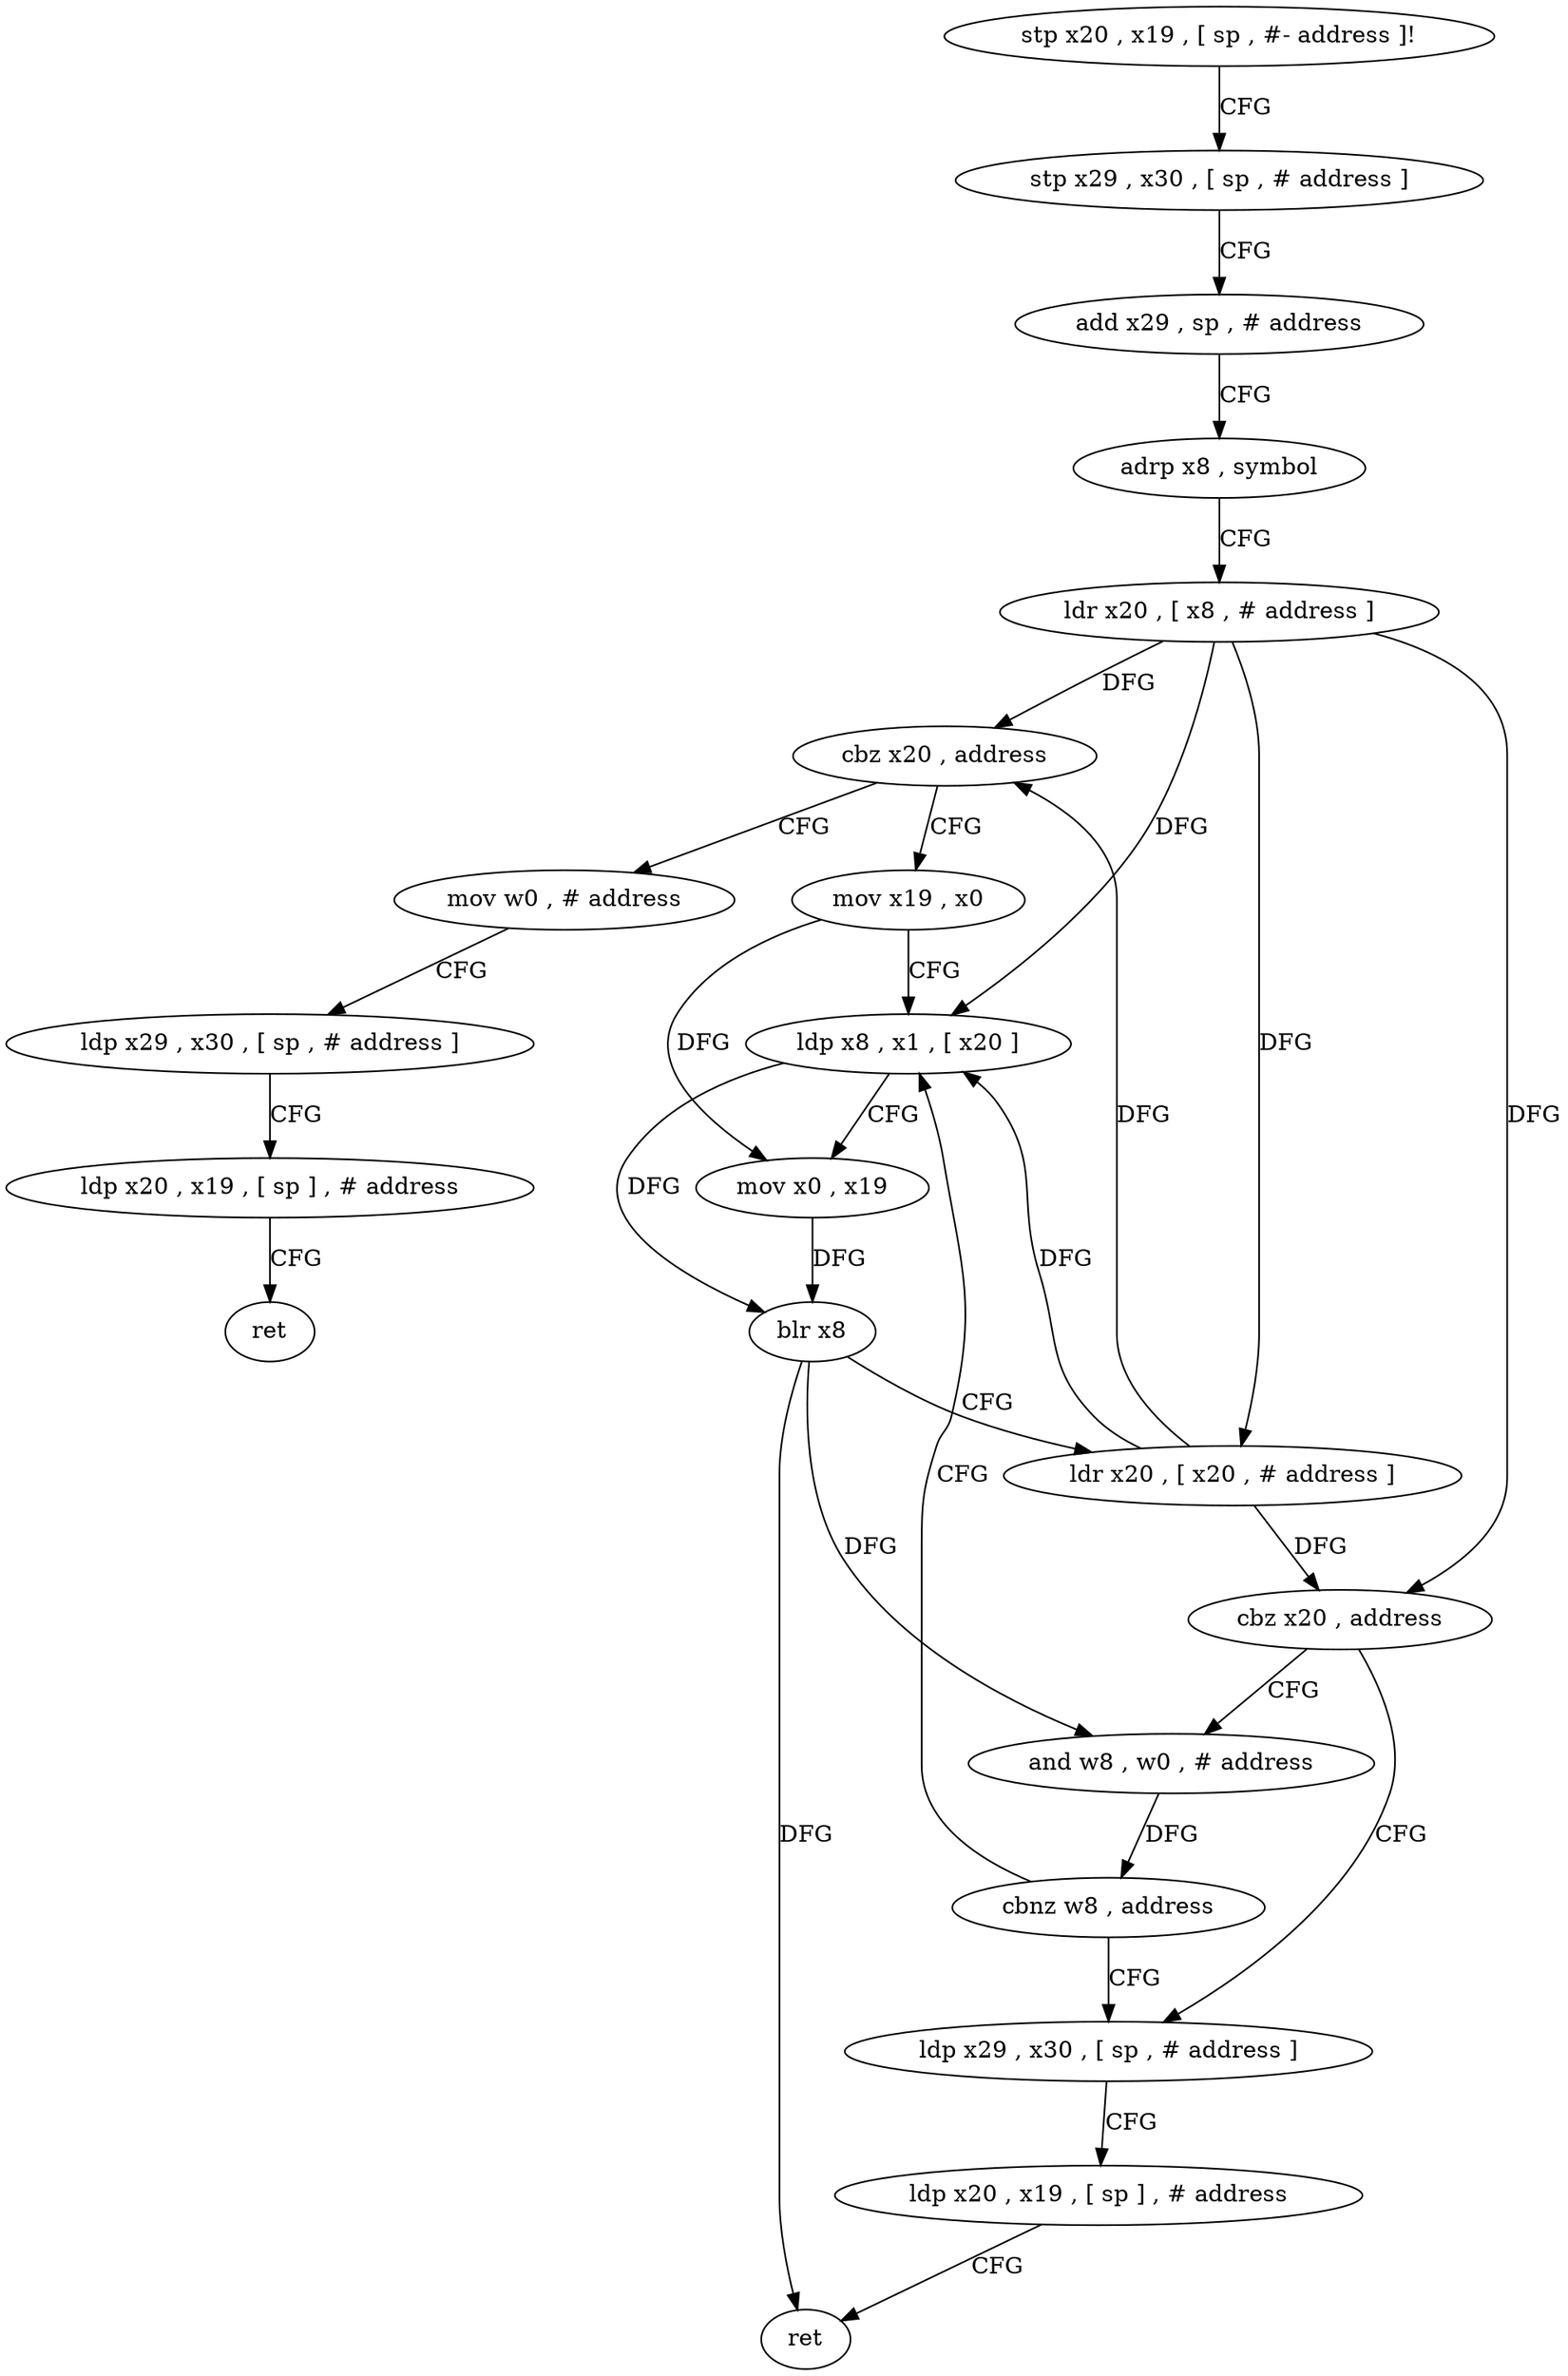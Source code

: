 digraph "func" {
"4212900" [label = "stp x20 , x19 , [ sp , #- address ]!" ]
"4212904" [label = "stp x29 , x30 , [ sp , # address ]" ]
"4212908" [label = "add x29 , sp , # address" ]
"4212912" [label = "adrp x8 , symbol" ]
"4212916" [label = "ldr x20 , [ x8 , # address ]" ]
"4212920" [label = "cbz x20 , address" ]
"4212968" [label = "mov w0 , # address" ]
"4212924" [label = "mov x19 , x0" ]
"4212972" [label = "ldp x29 , x30 , [ sp , # address ]" ]
"4212976" [label = "ldp x20 , x19 , [ sp ] , # address" ]
"4212980" [label = "ret" ]
"4212928" [label = "ldp x8 , x1 , [ x20 ]" ]
"4212956" [label = "ldp x29 , x30 , [ sp , # address ]" ]
"4212960" [label = "ldp x20 , x19 , [ sp ] , # address" ]
"4212964" [label = "ret" ]
"4212948" [label = "and w8 , w0 , # address" ]
"4212952" [label = "cbnz w8 , address" ]
"4212932" [label = "mov x0 , x19" ]
"4212936" [label = "blr x8" ]
"4212940" [label = "ldr x20 , [ x20 , # address ]" ]
"4212944" [label = "cbz x20 , address" ]
"4212900" -> "4212904" [ label = "CFG" ]
"4212904" -> "4212908" [ label = "CFG" ]
"4212908" -> "4212912" [ label = "CFG" ]
"4212912" -> "4212916" [ label = "CFG" ]
"4212916" -> "4212920" [ label = "DFG" ]
"4212916" -> "4212928" [ label = "DFG" ]
"4212916" -> "4212940" [ label = "DFG" ]
"4212916" -> "4212944" [ label = "DFG" ]
"4212920" -> "4212968" [ label = "CFG" ]
"4212920" -> "4212924" [ label = "CFG" ]
"4212968" -> "4212972" [ label = "CFG" ]
"4212924" -> "4212928" [ label = "CFG" ]
"4212924" -> "4212932" [ label = "DFG" ]
"4212972" -> "4212976" [ label = "CFG" ]
"4212976" -> "4212980" [ label = "CFG" ]
"4212928" -> "4212932" [ label = "CFG" ]
"4212928" -> "4212936" [ label = "DFG" ]
"4212956" -> "4212960" [ label = "CFG" ]
"4212960" -> "4212964" [ label = "CFG" ]
"4212948" -> "4212952" [ label = "DFG" ]
"4212952" -> "4212928" [ label = "CFG" ]
"4212952" -> "4212956" [ label = "CFG" ]
"4212932" -> "4212936" [ label = "DFG" ]
"4212936" -> "4212940" [ label = "CFG" ]
"4212936" -> "4212964" [ label = "DFG" ]
"4212936" -> "4212948" [ label = "DFG" ]
"4212940" -> "4212944" [ label = "DFG" ]
"4212940" -> "4212920" [ label = "DFG" ]
"4212940" -> "4212928" [ label = "DFG" ]
"4212944" -> "4212956" [ label = "CFG" ]
"4212944" -> "4212948" [ label = "CFG" ]
}
